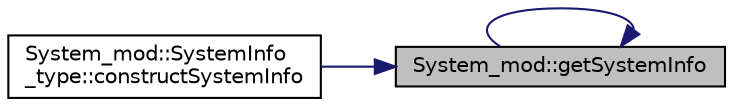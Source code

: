digraph "System_mod::getSystemInfo"
{
 // LATEX_PDF_SIZE
  edge [fontname="Helvetica",fontsize="10",labelfontname="Helvetica",labelfontsize="10"];
  node [fontname="Helvetica",fontsize="10",shape=record];
  rankdir="RL";
  Node1 [label="System_mod::getSystemInfo",height=0.2,width=0.4,color="black", fillcolor="grey75", style="filled", fontcolor="black",tooltip="Fetch a comprehensive report of the operating system and platform specifications."];
  Node1 -> Node2 [dir="back",color="midnightblue",fontsize="10",style="solid",fontname="Helvetica"];
  Node2 [label="System_mod::SystemInfo\l_type::constructSystemInfo",height=0.2,width=0.4,color="black", fillcolor="white", style="filled",URL="$structSystem__mod_1_1SystemInfo__type.html#a70fa34b706fbdb5b257ae23f1ae5c483",tooltip="The constructor of the class SystemInfo_type. Return a comprehensive report of the system information..."];
  Node1 -> Node1 [dir="back",color="midnightblue",fontsize="10",style="solid",fontname="Helvetica"];
}
